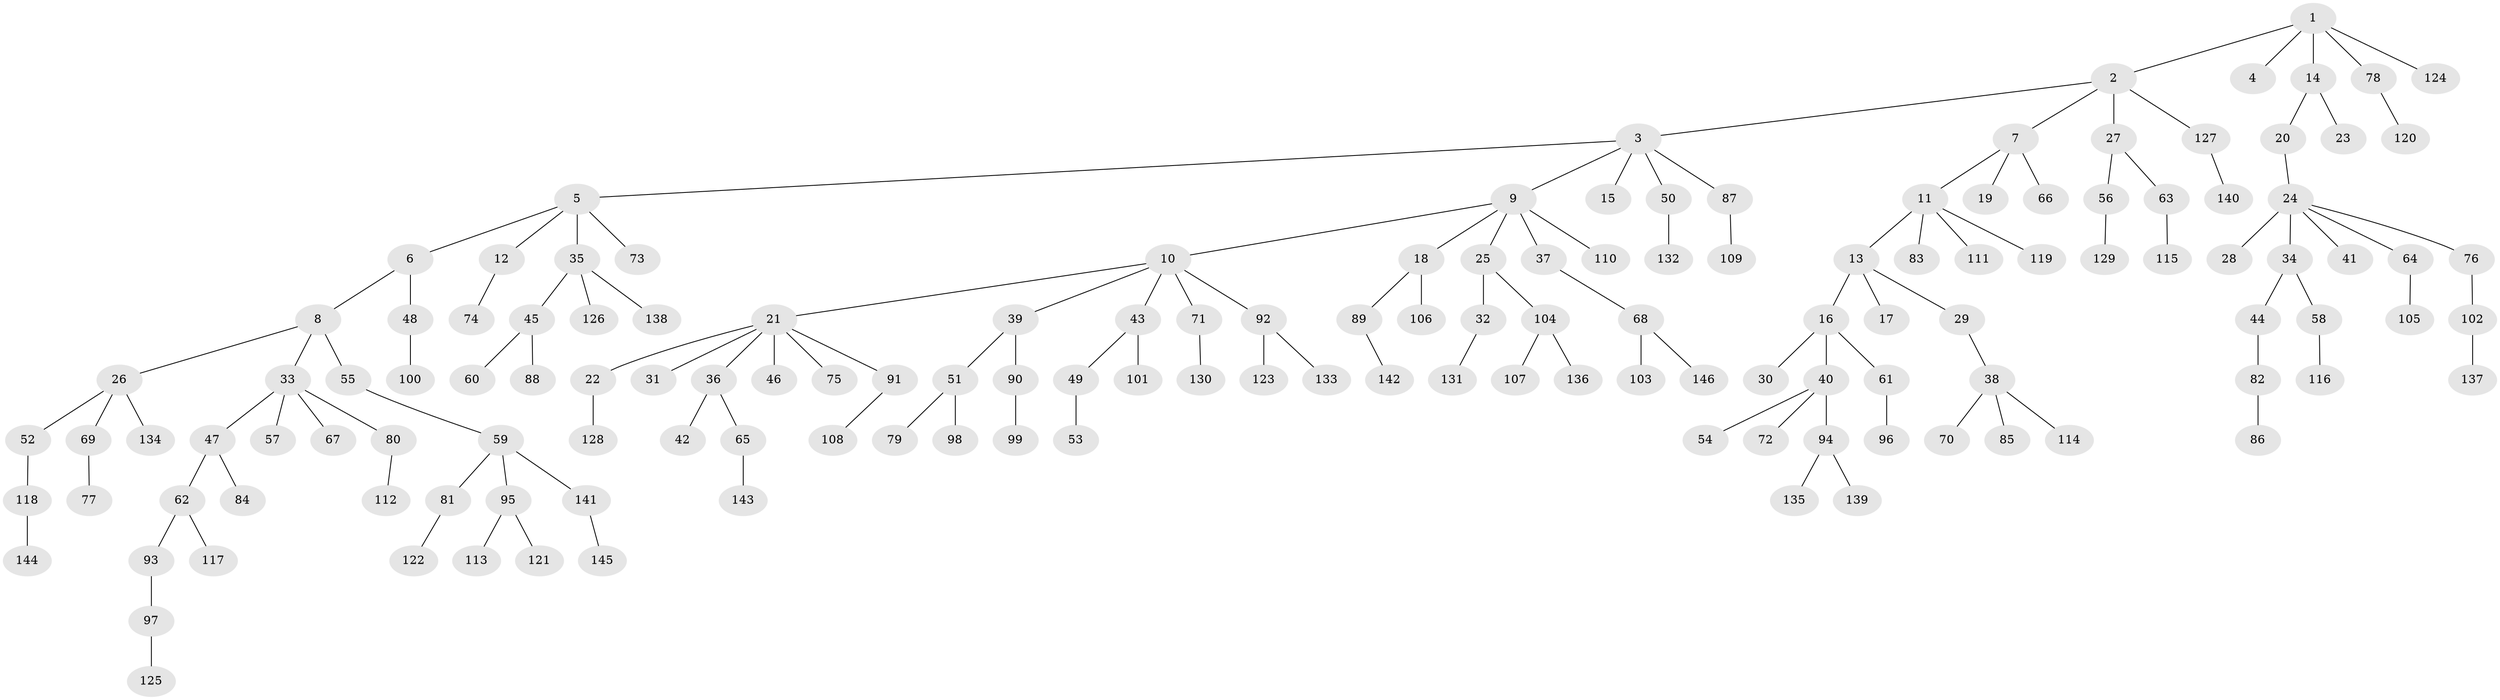 // coarse degree distribution, {8: 0.00980392156862745, 6: 0.029411764705882353, 1: 0.6078431372549019, 5: 0.029411764705882353, 3: 0.12745098039215685, 7: 0.0196078431372549, 4: 0.049019607843137254, 2: 0.12745098039215685}
// Generated by graph-tools (version 1.1) at 2025/42/03/06/25 10:42:05]
// undirected, 146 vertices, 145 edges
graph export_dot {
graph [start="1"]
  node [color=gray90,style=filled];
  1;
  2;
  3;
  4;
  5;
  6;
  7;
  8;
  9;
  10;
  11;
  12;
  13;
  14;
  15;
  16;
  17;
  18;
  19;
  20;
  21;
  22;
  23;
  24;
  25;
  26;
  27;
  28;
  29;
  30;
  31;
  32;
  33;
  34;
  35;
  36;
  37;
  38;
  39;
  40;
  41;
  42;
  43;
  44;
  45;
  46;
  47;
  48;
  49;
  50;
  51;
  52;
  53;
  54;
  55;
  56;
  57;
  58;
  59;
  60;
  61;
  62;
  63;
  64;
  65;
  66;
  67;
  68;
  69;
  70;
  71;
  72;
  73;
  74;
  75;
  76;
  77;
  78;
  79;
  80;
  81;
  82;
  83;
  84;
  85;
  86;
  87;
  88;
  89;
  90;
  91;
  92;
  93;
  94;
  95;
  96;
  97;
  98;
  99;
  100;
  101;
  102;
  103;
  104;
  105;
  106;
  107;
  108;
  109;
  110;
  111;
  112;
  113;
  114;
  115;
  116;
  117;
  118;
  119;
  120;
  121;
  122;
  123;
  124;
  125;
  126;
  127;
  128;
  129;
  130;
  131;
  132;
  133;
  134;
  135;
  136;
  137;
  138;
  139;
  140;
  141;
  142;
  143;
  144;
  145;
  146;
  1 -- 2;
  1 -- 4;
  1 -- 14;
  1 -- 78;
  1 -- 124;
  2 -- 3;
  2 -- 7;
  2 -- 27;
  2 -- 127;
  3 -- 5;
  3 -- 9;
  3 -- 15;
  3 -- 50;
  3 -- 87;
  5 -- 6;
  5 -- 12;
  5 -- 35;
  5 -- 73;
  6 -- 8;
  6 -- 48;
  7 -- 11;
  7 -- 19;
  7 -- 66;
  8 -- 26;
  8 -- 33;
  8 -- 55;
  9 -- 10;
  9 -- 18;
  9 -- 25;
  9 -- 37;
  9 -- 110;
  10 -- 21;
  10 -- 39;
  10 -- 43;
  10 -- 71;
  10 -- 92;
  11 -- 13;
  11 -- 83;
  11 -- 111;
  11 -- 119;
  12 -- 74;
  13 -- 16;
  13 -- 17;
  13 -- 29;
  14 -- 20;
  14 -- 23;
  16 -- 30;
  16 -- 40;
  16 -- 61;
  18 -- 89;
  18 -- 106;
  20 -- 24;
  21 -- 22;
  21 -- 31;
  21 -- 36;
  21 -- 46;
  21 -- 75;
  21 -- 91;
  22 -- 128;
  24 -- 28;
  24 -- 34;
  24 -- 41;
  24 -- 64;
  24 -- 76;
  25 -- 32;
  25 -- 104;
  26 -- 52;
  26 -- 69;
  26 -- 134;
  27 -- 56;
  27 -- 63;
  29 -- 38;
  32 -- 131;
  33 -- 47;
  33 -- 57;
  33 -- 67;
  33 -- 80;
  34 -- 44;
  34 -- 58;
  35 -- 45;
  35 -- 126;
  35 -- 138;
  36 -- 42;
  36 -- 65;
  37 -- 68;
  38 -- 70;
  38 -- 85;
  38 -- 114;
  39 -- 51;
  39 -- 90;
  40 -- 54;
  40 -- 72;
  40 -- 94;
  43 -- 49;
  43 -- 101;
  44 -- 82;
  45 -- 60;
  45 -- 88;
  47 -- 62;
  47 -- 84;
  48 -- 100;
  49 -- 53;
  50 -- 132;
  51 -- 79;
  51 -- 98;
  52 -- 118;
  55 -- 59;
  56 -- 129;
  58 -- 116;
  59 -- 81;
  59 -- 95;
  59 -- 141;
  61 -- 96;
  62 -- 93;
  62 -- 117;
  63 -- 115;
  64 -- 105;
  65 -- 143;
  68 -- 103;
  68 -- 146;
  69 -- 77;
  71 -- 130;
  76 -- 102;
  78 -- 120;
  80 -- 112;
  81 -- 122;
  82 -- 86;
  87 -- 109;
  89 -- 142;
  90 -- 99;
  91 -- 108;
  92 -- 123;
  92 -- 133;
  93 -- 97;
  94 -- 135;
  94 -- 139;
  95 -- 113;
  95 -- 121;
  97 -- 125;
  102 -- 137;
  104 -- 107;
  104 -- 136;
  118 -- 144;
  127 -- 140;
  141 -- 145;
}
